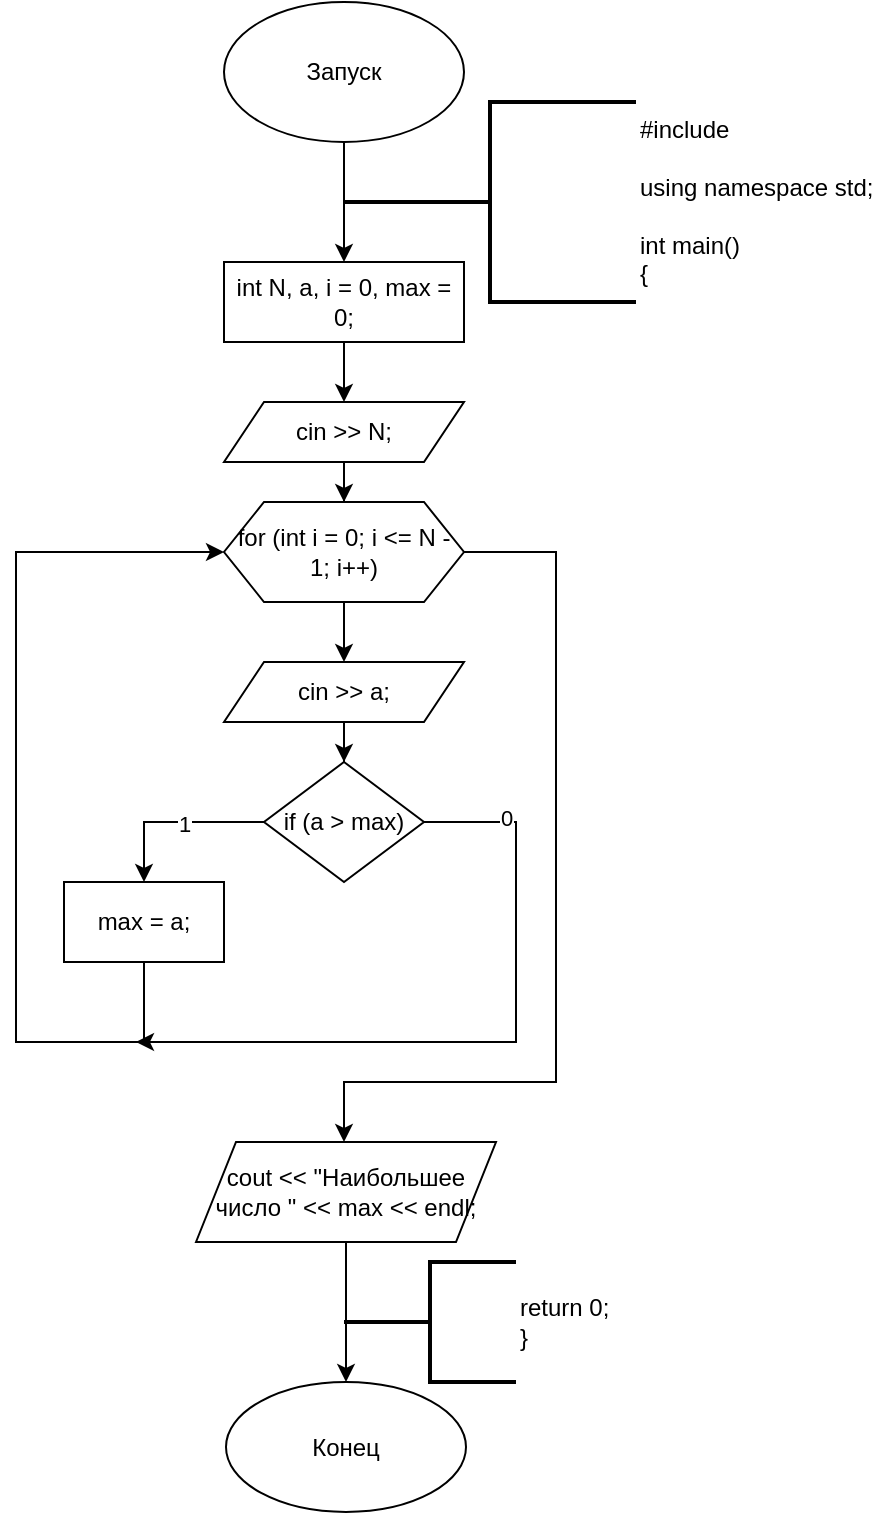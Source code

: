<mxfile version="16.0.0" type="device"><diagram id="C5RBs43oDa-KdzZeNtuy" name="Page-1"><mxGraphModel dx="1061" dy="2953" grid="1" gridSize="10" guides="1" tooltips="1" connect="1" arrows="1" fold="1" page="1" pageScale="1" pageWidth="827" pageHeight="1169" math="0" shadow="0"><root><mxCell id="WIyWlLk6GJQsqaUBKTNV-0"/><mxCell id="WIyWlLk6GJQsqaUBKTNV-1" parent="WIyWlLk6GJQsqaUBKTNV-0"/><mxCell id="qvPrDUHVDbaHR0s-Vs_U-2" value="" style="edgeStyle=orthogonalEdgeStyle;rounded=0;orthogonalLoop=1;jettySize=auto;html=1;" edge="1" parent="WIyWlLk6GJQsqaUBKTNV-1" source="qvPrDUHVDbaHR0s-Vs_U-0" target="qvPrDUHVDbaHR0s-Vs_U-1"><mxGeometry relative="1" as="geometry"/></mxCell><mxCell id="qvPrDUHVDbaHR0s-Vs_U-0" value="Запуск" style="ellipse;whiteSpace=wrap;html=1;" vertex="1" parent="WIyWlLk6GJQsqaUBKTNV-1"><mxGeometry x="354" y="-1750" width="120" height="70" as="geometry"/></mxCell><mxCell id="qvPrDUHVDbaHR0s-Vs_U-4" value="" style="edgeStyle=orthogonalEdgeStyle;rounded=0;orthogonalLoop=1;jettySize=auto;html=1;" edge="1" parent="WIyWlLk6GJQsqaUBKTNV-1" source="qvPrDUHVDbaHR0s-Vs_U-1" target="qvPrDUHVDbaHR0s-Vs_U-3"><mxGeometry relative="1" as="geometry"/></mxCell><mxCell id="qvPrDUHVDbaHR0s-Vs_U-1" value="int N, a, i = 0, max = 0;" style="whiteSpace=wrap;html=1;" vertex="1" parent="WIyWlLk6GJQsqaUBKTNV-1"><mxGeometry x="354" y="-1620" width="120" height="40" as="geometry"/></mxCell><mxCell id="qvPrDUHVDbaHR0s-Vs_U-6" value="" style="edgeStyle=orthogonalEdgeStyle;rounded=0;orthogonalLoop=1;jettySize=auto;html=1;" edge="1" parent="WIyWlLk6GJQsqaUBKTNV-1" source="qvPrDUHVDbaHR0s-Vs_U-3" target="qvPrDUHVDbaHR0s-Vs_U-5"><mxGeometry relative="1" as="geometry"/></mxCell><mxCell id="qvPrDUHVDbaHR0s-Vs_U-3" value="cin &gt;&gt; N;" style="shape=parallelogram;perimeter=parallelogramPerimeter;whiteSpace=wrap;html=1;fixedSize=1;" vertex="1" parent="WIyWlLk6GJQsqaUBKTNV-1"><mxGeometry x="354" y="-1550" width="120" height="30" as="geometry"/></mxCell><mxCell id="qvPrDUHVDbaHR0s-Vs_U-8" value="" style="edgeStyle=orthogonalEdgeStyle;rounded=0;orthogonalLoop=1;jettySize=auto;html=1;" edge="1" parent="WIyWlLk6GJQsqaUBKTNV-1" source="qvPrDUHVDbaHR0s-Vs_U-5" target="qvPrDUHVDbaHR0s-Vs_U-7"><mxGeometry relative="1" as="geometry"/></mxCell><mxCell id="qvPrDUHVDbaHR0s-Vs_U-18" style="edgeStyle=orthogonalEdgeStyle;rounded=0;orthogonalLoop=1;jettySize=auto;html=1;" edge="1" parent="WIyWlLk6GJQsqaUBKTNV-1" source="qvPrDUHVDbaHR0s-Vs_U-5" target="qvPrDUHVDbaHR0s-Vs_U-20"><mxGeometry relative="1" as="geometry"><mxPoint x="414" y="-1170" as="targetPoint"/><Array as="points"><mxPoint x="520" y="-1475"/><mxPoint x="520" y="-1210"/><mxPoint x="414" y="-1210"/></Array></mxGeometry></mxCell><mxCell id="qvPrDUHVDbaHR0s-Vs_U-5" value="for (int i = 0; i &lt;= N - 1; i++)" style="shape=hexagon;perimeter=hexagonPerimeter2;whiteSpace=wrap;html=1;fixedSize=1;" vertex="1" parent="WIyWlLk6GJQsqaUBKTNV-1"><mxGeometry x="354" y="-1500" width="120" height="50" as="geometry"/></mxCell><mxCell id="qvPrDUHVDbaHR0s-Vs_U-10" value="" style="edgeStyle=orthogonalEdgeStyle;rounded=0;orthogonalLoop=1;jettySize=auto;html=1;" edge="1" parent="WIyWlLk6GJQsqaUBKTNV-1" source="qvPrDUHVDbaHR0s-Vs_U-7" target="qvPrDUHVDbaHR0s-Vs_U-9"><mxGeometry relative="1" as="geometry"/></mxCell><mxCell id="qvPrDUHVDbaHR0s-Vs_U-7" value="cin &gt;&gt; a;" style="shape=parallelogram;perimeter=parallelogramPerimeter;whiteSpace=wrap;html=1;fixedSize=1;" vertex="1" parent="WIyWlLk6GJQsqaUBKTNV-1"><mxGeometry x="354" y="-1420" width="120" height="30" as="geometry"/></mxCell><mxCell id="qvPrDUHVDbaHR0s-Vs_U-12" value="" style="edgeStyle=orthogonalEdgeStyle;rounded=0;orthogonalLoop=1;jettySize=auto;html=1;" edge="1" parent="WIyWlLk6GJQsqaUBKTNV-1" source="qvPrDUHVDbaHR0s-Vs_U-9" target="qvPrDUHVDbaHR0s-Vs_U-11"><mxGeometry relative="1" as="geometry"><Array as="points"><mxPoint x="314" y="-1340"/></Array></mxGeometry></mxCell><mxCell id="qvPrDUHVDbaHR0s-Vs_U-14" value="1" style="edgeLabel;html=1;align=center;verticalAlign=middle;resizable=0;points=[];" vertex="1" connectable="0" parent="qvPrDUHVDbaHR0s-Vs_U-12"><mxGeometry x="-0.111" y="1" relative="1" as="geometry"><mxPoint as="offset"/></mxGeometry></mxCell><mxCell id="qvPrDUHVDbaHR0s-Vs_U-15" style="edgeStyle=orthogonalEdgeStyle;rounded=0;orthogonalLoop=1;jettySize=auto;html=1;" edge="1" parent="WIyWlLk6GJQsqaUBKTNV-1" source="qvPrDUHVDbaHR0s-Vs_U-9"><mxGeometry relative="1" as="geometry"><mxPoint x="310" y="-1230" as="targetPoint"/><Array as="points"><mxPoint x="500" y="-1340"/><mxPoint x="500" y="-1230"/></Array></mxGeometry></mxCell><mxCell id="qvPrDUHVDbaHR0s-Vs_U-16" value="0" style="edgeLabel;html=1;align=center;verticalAlign=middle;resizable=0;points=[];" vertex="1" connectable="0" parent="qvPrDUHVDbaHR0s-Vs_U-15"><mxGeometry x="-0.764" y="2" relative="1" as="geometry"><mxPoint as="offset"/></mxGeometry></mxCell><mxCell id="qvPrDUHVDbaHR0s-Vs_U-9" value="if (a &gt; max)" style="rhombus;whiteSpace=wrap;html=1;" vertex="1" parent="WIyWlLk6GJQsqaUBKTNV-1"><mxGeometry x="374" y="-1370" width="80" height="60" as="geometry"/></mxCell><mxCell id="qvPrDUHVDbaHR0s-Vs_U-17" style="edgeStyle=orthogonalEdgeStyle;rounded=0;orthogonalLoop=1;jettySize=auto;html=1;entryX=0;entryY=0.5;entryDx=0;entryDy=0;" edge="1" parent="WIyWlLk6GJQsqaUBKTNV-1" source="qvPrDUHVDbaHR0s-Vs_U-11" target="qvPrDUHVDbaHR0s-Vs_U-5"><mxGeometry relative="1" as="geometry"><Array as="points"><mxPoint x="314" y="-1230"/><mxPoint x="250" y="-1230"/><mxPoint x="250" y="-1475"/></Array></mxGeometry></mxCell><mxCell id="qvPrDUHVDbaHR0s-Vs_U-11" value="max = a;" style="whiteSpace=wrap;html=1;" vertex="1" parent="WIyWlLk6GJQsqaUBKTNV-1"><mxGeometry x="274" y="-1310" width="80" height="40" as="geometry"/></mxCell><mxCell id="qvPrDUHVDbaHR0s-Vs_U-22" value="" style="edgeStyle=orthogonalEdgeStyle;rounded=0;orthogonalLoop=1;jettySize=auto;html=1;" edge="1" parent="WIyWlLk6GJQsqaUBKTNV-1" source="qvPrDUHVDbaHR0s-Vs_U-20" target="qvPrDUHVDbaHR0s-Vs_U-21"><mxGeometry relative="1" as="geometry"/></mxCell><mxCell id="qvPrDUHVDbaHR0s-Vs_U-20" value="cout &lt;&lt; &quot;Наибольшее число &quot; &lt;&lt; max &lt;&lt; endl;" style="shape=parallelogram;perimeter=parallelogramPerimeter;whiteSpace=wrap;html=1;fixedSize=1;" vertex="1" parent="WIyWlLk6GJQsqaUBKTNV-1"><mxGeometry x="340" y="-1180" width="150" height="50" as="geometry"/></mxCell><mxCell id="qvPrDUHVDbaHR0s-Vs_U-21" value="Конец" style="ellipse;whiteSpace=wrap;html=1;" vertex="1" parent="WIyWlLk6GJQsqaUBKTNV-1"><mxGeometry x="355" y="-1060" width="120" height="65" as="geometry"/></mxCell><mxCell id="qvPrDUHVDbaHR0s-Vs_U-23" value="return 0;&#10;}" style="strokeWidth=2;html=1;shape=mxgraph.flowchart.annotation_2;align=left;labelPosition=right;pointerEvents=1;" vertex="1" parent="WIyWlLk6GJQsqaUBKTNV-1"><mxGeometry x="414" y="-1120" width="86" height="60" as="geometry"/></mxCell><mxCell id="qvPrDUHVDbaHR0s-Vs_U-24" value="#include &lt;br&gt;&lt;br&gt;using namespace std;&lt;br&gt;&lt;br&gt;int main()&lt;br&gt;{" style="strokeWidth=2;html=1;shape=mxgraph.flowchart.annotation_2;align=left;labelPosition=right;pointerEvents=1;" vertex="1" parent="WIyWlLk6GJQsqaUBKTNV-1"><mxGeometry x="414" y="-1700" width="146" height="100" as="geometry"/></mxCell></root></mxGraphModel></diagram></mxfile>
